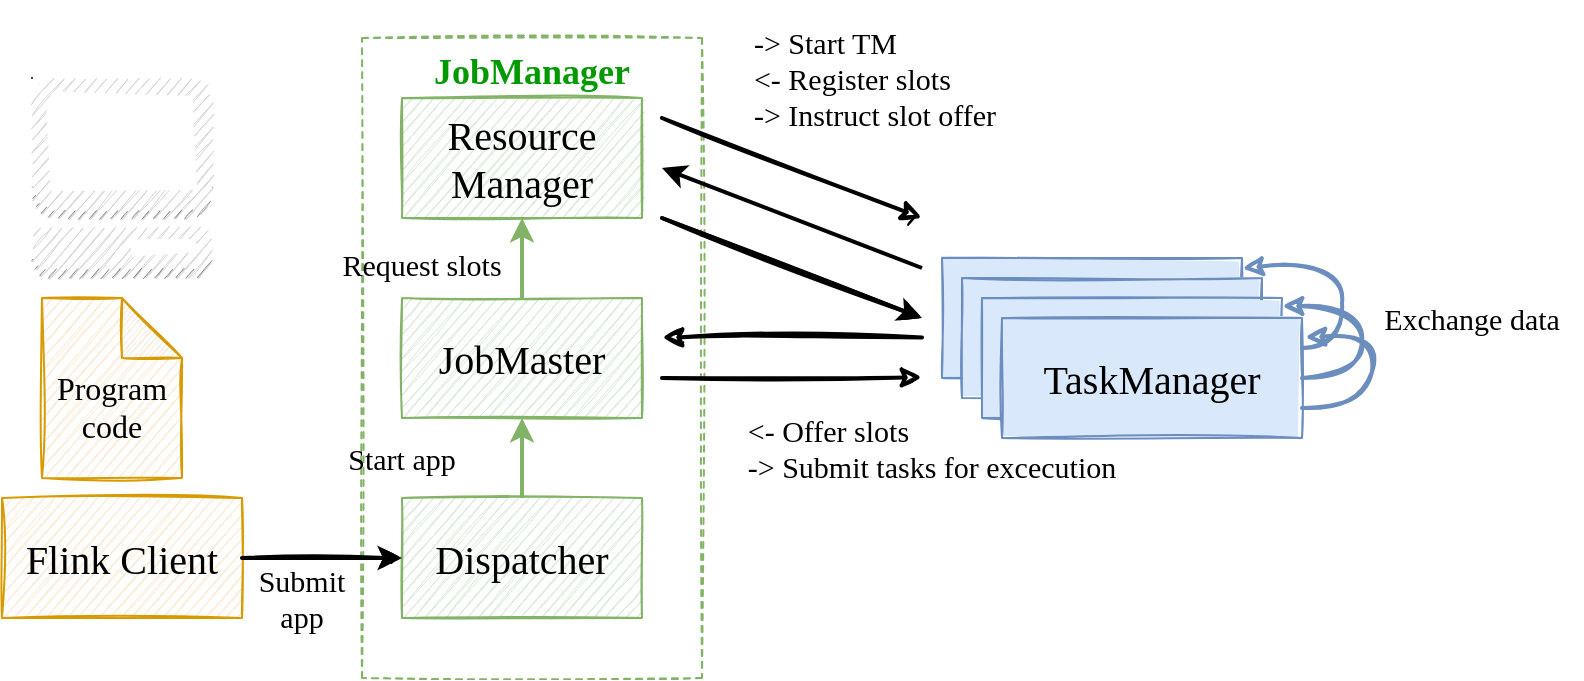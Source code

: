 <mxfile version="13.6.2" type="device"><diagram id="RANUugJUMY45eyxVN-91" name="Page-1"><mxGraphModel dx="1185" dy="685" grid="1" gridSize="10" guides="1" tooltips="1" connect="1" arrows="1" fold="1" page="1" pageScale="1" pageWidth="1600" pageHeight="900" math="0" shadow="0" extFonts="Architects Daughter^https://fonts.googleapis.com/css?family=Architects+Daughter"><root><mxCell id="0"/><mxCell id="1" parent="0"/><mxCell id="gsTigcTK35XXcWJ0GBgT-57" value="&lt;font face=&quot;Architects Daughter&quot; style=&quot;font-size: 18px&quot; color=&quot;#009900&quot;&gt;&lt;b&gt;JobManager&lt;/b&gt;&lt;/font&gt;" style="rounded=0;whiteSpace=wrap;html=1;sketch=1;dashed=1;strokeColor=#82b366;verticalAlign=top;gradientColor=#ffffff;fillColor=none;" vertex="1" parent="1"><mxGeometry x="350" y="190" width="170" height="320" as="geometry"/></mxCell><mxCell id="gsTigcTK35XXcWJ0GBgT-12" style="edgeStyle=none;rounded=0;orthogonalLoop=1;jettySize=auto;html=1;strokeWidth=2;fillColor=#d5e8d4;strokeColor=#82b366;" edge="1" parent="1" source="gsTigcTK35XXcWJ0GBgT-1" target="gsTigcTK35XXcWJ0GBgT-2"><mxGeometry relative="1" as="geometry"/></mxCell><mxCell id="gsTigcTK35XXcWJ0GBgT-1" value="&lt;font style=&quot;font-size: 20px&quot; face=&quot;Architects Daughter&quot;&gt;Dispatcher&lt;/font&gt;" style="rounded=0;whiteSpace=wrap;html=1;sketch=1;fillColor=#d5e8d4;strokeColor=#82b366;" vertex="1" parent="1"><mxGeometry x="370" y="420" width="120" height="60" as="geometry"/></mxCell><mxCell id="gsTigcTK35XXcWJ0GBgT-13" style="edgeStyle=none;rounded=0;orthogonalLoop=1;jettySize=auto;html=1;strokeWidth=2;fillColor=#d5e8d4;strokeColor=#82b366;" edge="1" parent="1" source="gsTigcTK35XXcWJ0GBgT-2" target="gsTigcTK35XXcWJ0GBgT-3"><mxGeometry relative="1" as="geometry"/></mxCell><mxCell id="gsTigcTK35XXcWJ0GBgT-2" value="&lt;font style=&quot;font-size: 20px&quot; face=&quot;Architects Daughter&quot;&gt;JobMaster&lt;/font&gt;" style="rounded=0;whiteSpace=wrap;html=1;sketch=1;fillColor=#d5e8d4;strokeColor=#82b366;" vertex="1" parent="1"><mxGeometry x="370" y="320" width="120" height="60" as="geometry"/></mxCell><mxCell id="gsTigcTK35XXcWJ0GBgT-3" value="&lt;font style=&quot;font-size: 20px&quot; face=&quot;Architects Daughter&quot;&gt;Resource Manager&lt;/font&gt;" style="rounded=0;whiteSpace=wrap;html=1;sketch=1;fillColor=#d5e8d4;strokeColor=#82b366;" vertex="1" parent="1"><mxGeometry x="370" y="220" width="120" height="60" as="geometry"/></mxCell><mxCell id="gsTigcTK35XXcWJ0GBgT-11" style="rounded=0;orthogonalLoop=1;jettySize=auto;html=1;strokeWidth=2;" edge="1" parent="1" source="gsTigcTK35XXcWJ0GBgT-8" target="gsTigcTK35XXcWJ0GBgT-1"><mxGeometry relative="1" as="geometry"/></mxCell><mxCell id="gsTigcTK35XXcWJ0GBgT-8" value="&lt;font face=&quot;Architects Daughter&quot;&gt;&lt;span style=&quot;font-size: 20px&quot;&gt;Flink Client&lt;/span&gt;&lt;/font&gt;" style="rounded=0;whiteSpace=wrap;html=1;sketch=1;fillColor=#ffe6cc;strokeColor=#d79b00;" vertex="1" parent="1"><mxGeometry x="170" y="420" width="120" height="60" as="geometry"/></mxCell><mxCell id="gsTigcTK35XXcWJ0GBgT-10" value="&lt;span style=&quot;font-family: &amp;#34;architects daughter&amp;#34; ; font-size: 16px&quot;&gt;&lt;br&gt;Program&lt;br&gt;code&lt;br&gt;&lt;/span&gt;" style="shape=note;whiteSpace=wrap;html=1;backgroundOutline=1;darkOpacity=0.05;sketch=1;fillColor=#ffe6cc;strokeColor=#d79b00;" vertex="1" parent="1"><mxGeometry x="190" y="320" width="70" height="90" as="geometry"/></mxCell><mxCell id="gsTigcTK35XXcWJ0GBgT-14" style="edgeStyle=none;rounded=0;orthogonalLoop=1;jettySize=auto;html=1;strokeWidth=2;sketch=1;" edge="1" parent="1"><mxGeometry relative="1" as="geometry"><mxPoint x="630" y="280" as="targetPoint"/><mxPoint x="500" y="230" as="sourcePoint"/></mxGeometry></mxCell><mxCell id="gsTigcTK35XXcWJ0GBgT-19" style="edgeStyle=none;rounded=0;orthogonalLoop=1;jettySize=auto;html=1;strokeWidth=2;startArrow=classic;startFill=1;endArrow=none;endFill=0;" edge="1" parent="1"><mxGeometry relative="1" as="geometry"><mxPoint x="630" y="305" as="targetPoint"/><mxPoint x="500" y="255" as="sourcePoint"/></mxGeometry></mxCell><mxCell id="gsTigcTK35XXcWJ0GBgT-20" style="edgeStyle=none;rounded=0;orthogonalLoop=1;jettySize=auto;html=1;strokeWidth=2;" edge="1" parent="1"><mxGeometry relative="1" as="geometry"><mxPoint x="630" y="330" as="targetPoint"/><mxPoint x="500" y="280" as="sourcePoint"/></mxGeometry></mxCell><mxCell id="gsTigcTK35XXcWJ0GBgT-4" value="&lt;font style=&quot;font-size: 20px&quot; face=&quot;Architects Daughter&quot;&gt;TaskManager&lt;/font&gt;" style="rounded=0;whiteSpace=wrap;html=1;sketch=1;fillColor=#dae8fc;strokeColor=#6c8ebf;fillStyle=solid;" vertex="1" parent="1"><mxGeometry x="640" y="300" width="150" height="60" as="geometry"/></mxCell><mxCell id="gsTigcTK35XXcWJ0GBgT-5" value="&lt;font style=&quot;font-size: 20px&quot; face=&quot;Architects Daughter&quot;&gt;TaskManager&lt;/font&gt;" style="rounded=0;whiteSpace=wrap;html=1;sketch=1;fillColor=#dae8fc;strokeColor=#6c8ebf;fillStyle=solid;" vertex="1" parent="1"><mxGeometry x="650" y="310" width="150" height="60" as="geometry"/></mxCell><mxCell id="gsTigcTK35XXcWJ0GBgT-6" value="&lt;font style=&quot;font-size: 20px&quot; face=&quot;Architects Daughter&quot;&gt;TaskManager&lt;/font&gt;" style="rounded=0;whiteSpace=wrap;html=1;sketch=1;fillColor=#dae8fc;strokeColor=#6c8ebf;fillStyle=solid;" vertex="1" parent="1"><mxGeometry x="660" y="320" width="150" height="60" as="geometry"/></mxCell><mxCell id="gsTigcTK35XXcWJ0GBgT-7" value="&lt;font style=&quot;font-size: 20px&quot; face=&quot;Architects Daughter&quot;&gt;TaskManager&lt;/font&gt;" style="rounded=0;whiteSpace=wrap;html=1;sketch=1;fillColor=#dae8fc;strokeColor=#6c8ebf;fillStyle=solid;" vertex="1" parent="1"><mxGeometry x="670" y="330" width="150" height="60" as="geometry"/></mxCell><mxCell id="gsTigcTK35XXcWJ0GBgT-53" value="" style="curved=1;endArrow=classic;html=1;strokeWidth=2;exitX=1;exitY=0.75;exitDx=0;exitDy=0;entryX=1.01;entryY=0.158;entryDx=0;entryDy=0;entryPerimeter=0;fillColor=#dae8fc;strokeColor=#6c8ebf;sketch=1;" edge="1" parent="1" source="gsTigcTK35XXcWJ0GBgT-7" target="gsTigcTK35XXcWJ0GBgT-7"><mxGeometry width="50" height="50" relative="1" as="geometry"><mxPoint x="940" y="440" as="sourcePoint"/><mxPoint x="990" y="390" as="targetPoint"/><Array as="points"><mxPoint x="850" y="375"/><mxPoint x="860" y="339"/></Array></mxGeometry></mxCell><mxCell id="gsTigcTK35XXcWJ0GBgT-54" value="" style="curved=1;endArrow=classic;html=1;strokeWidth=2;exitX=1;exitY=0.75;exitDx=0;exitDy=0;fillColor=#dae8fc;strokeColor=#6c8ebf;sketch=1;" edge="1" parent="1"><mxGeometry width="50" height="50" relative="1" as="geometry"><mxPoint x="820" y="360" as="sourcePoint"/><mxPoint x="810" y="324" as="targetPoint"/><Array as="points"><mxPoint x="850" y="360"/><mxPoint x="850" y="324"/></Array></mxGeometry></mxCell><mxCell id="gsTigcTK35XXcWJ0GBgT-55" value="" style="curved=1;endArrow=classic;html=1;strokeWidth=2;entryX=1.001;entryY=0.087;entryDx=0;entryDy=0;entryPerimeter=0;exitX=1;exitY=0.25;exitDx=0;exitDy=0;fillColor=#dae8fc;strokeColor=#6c8ebf;sketch=1;" edge="1" parent="1" source="gsTigcTK35XXcWJ0GBgT-7" target="gsTigcTK35XXcWJ0GBgT-4"><mxGeometry width="50" height="50" relative="1" as="geometry"><mxPoint x="820" y="336" as="sourcePoint"/><mxPoint x="811.5" y="300.48" as="targetPoint"/><Array as="points"><mxPoint x="840" y="345"/><mxPoint x="840" y="300"/></Array></mxGeometry></mxCell><mxCell id="gsTigcTK35XXcWJ0GBgT-59" value="" style="outlineConnect=0;dashed=0;verticalLabelPosition=bottom;verticalAlign=top;align=center;html=1;shape=mxgraph.aws3.management_console;fillColor=#D2D3D3;gradientColor=none;sketch=1;" vertex="1" parent="1"><mxGeometry x="185" y="210" width="90" height="100" as="geometry"/></mxCell><mxCell id="gsTigcTK35XXcWJ0GBgT-60" style="rounded=0;orthogonalLoop=1;jettySize=auto;html=1;strokeWidth=2;sketch=1;" edge="1" parent="1"><mxGeometry relative="1" as="geometry"><mxPoint x="290" y="450" as="sourcePoint"/><mxPoint x="370" y="450" as="targetPoint"/></mxGeometry></mxCell><mxCell id="gsTigcTK35XXcWJ0GBgT-61" style="edgeStyle=none;rounded=0;orthogonalLoop=1;jettySize=auto;html=1;strokeWidth=2;endArrow=none;endFill=0;startArrow=classic;startFill=1;sketch=1;" edge="1" parent="1"><mxGeometry relative="1" as="geometry"><mxPoint x="630" y="339.71" as="targetPoint"/><mxPoint x="500" y="339.71" as="sourcePoint"/></mxGeometry></mxCell><mxCell id="gsTigcTK35XXcWJ0GBgT-62" style="edgeStyle=none;rounded=0;orthogonalLoop=1;jettySize=auto;html=1;strokeWidth=2;endArrow=classic;endFill=1;startArrow=none;startFill=0;targetPerimeterSpacing=0;sketch=1;" edge="1" parent="1"><mxGeometry relative="1" as="geometry"><mxPoint x="630" y="359.71" as="targetPoint"/><mxPoint x="500" y="359.95" as="sourcePoint"/></mxGeometry></mxCell><mxCell id="gsTigcTK35XXcWJ0GBgT-63" style="edgeStyle=none;rounded=0;orthogonalLoop=1;jettySize=auto;html=1;strokeWidth=2;sketch=1;" edge="1" parent="1"><mxGeometry relative="1" as="geometry"><mxPoint x="630" y="330" as="targetPoint"/><mxPoint x="500" y="280" as="sourcePoint"/></mxGeometry></mxCell><mxCell id="gsTigcTK35XXcWJ0GBgT-64" value="&lt;span style=&quot;font-family: &amp;#34;architects daughter&amp;#34; ; font-size: 15px&quot;&gt;Submit app&lt;/span&gt;" style="text;html=1;strokeColor=none;fillColor=none;align=center;verticalAlign=middle;whiteSpace=wrap;rounded=0;dashed=1;sketch=1;" vertex="1" parent="1"><mxGeometry x="300" y="460" width="40" height="20" as="geometry"/></mxCell><mxCell id="gsTigcTK35XXcWJ0GBgT-66" value="&lt;span style=&quot;font-family: &amp;#34;architects daughter&amp;#34; ; font-size: 15px&quot;&gt;Start app&lt;/span&gt;" style="text;html=1;strokeColor=none;fillColor=none;align=center;verticalAlign=middle;whiteSpace=wrap;rounded=0;dashed=1;sketch=1;" vertex="1" parent="1"><mxGeometry x="320" y="390" width="100" height="20" as="geometry"/></mxCell><mxCell id="gsTigcTK35XXcWJ0GBgT-67" value="&lt;span style=&quot;font-family: &amp;#34;architects daughter&amp;#34; ; font-size: 15px&quot;&gt;Request slots&lt;/span&gt;" style="text;html=1;strokeColor=none;fillColor=none;align=center;verticalAlign=middle;whiteSpace=wrap;rounded=0;dashed=1;sketch=1;" vertex="1" parent="1"><mxGeometry x="330" y="293" width="100" height="20" as="geometry"/></mxCell><mxCell id="gsTigcTK35XXcWJ0GBgT-68" value="&lt;p style=&quot;line-height: 40%&quot;&gt;&lt;/p&gt;&lt;div style=&quot;text-align: left&quot;&gt;&lt;span style=&quot;font-family: &amp;#34;architects daughter&amp;#34; ; font-size: 15px&quot;&gt;-&amp;gt; Start TM&lt;/span&gt;&lt;/div&gt;&lt;span style=&quot;font-family: &amp;#34;architects daughter&amp;#34; ; font-size: 15px&quot;&gt;&lt;div style=&quot;text-align: left&quot;&gt;&lt;span&gt;&amp;lt;- Register slots&lt;/span&gt;&lt;/div&gt;&lt;div style=&quot;text-align: left&quot;&gt;&lt;span style=&quot;line-height: 100%&quot;&gt;-&amp;gt; Instruct slot offer&lt;/span&gt;&lt;/div&gt;&lt;/span&gt;&lt;p&gt;&lt;/p&gt;" style="text;html=1;strokeColor=none;fillColor=none;align=center;verticalAlign=middle;whiteSpace=wrap;rounded=0;dashed=1;sketch=1;" vertex="1" parent="1"><mxGeometry x="523" y="180" width="167" height="60" as="geometry"/></mxCell><mxCell id="gsTigcTK35XXcWJ0GBgT-69" value="&lt;div style=&quot;text-align: left&quot;&gt;&lt;font face=&quot;architects daughter&quot;&gt;&lt;span style=&quot;font-size: 15px&quot;&gt;&amp;lt;- Offer slots&lt;/span&gt;&lt;/font&gt;&lt;/div&gt;&lt;div style=&quot;text-align: left&quot;&gt;&lt;font face=&quot;architects daughter&quot;&gt;&lt;span style=&quot;font-size: 15px&quot;&gt;-&amp;gt; Submit tasks for excecution&lt;/span&gt;&lt;/font&gt;&lt;/div&gt;" style="text;html=1;strokeColor=none;fillColor=none;align=center;verticalAlign=middle;whiteSpace=wrap;rounded=0;dashed=1;sketch=1;spacing=2;" vertex="1" parent="1"><mxGeometry x="520" y="380" width="230" height="30" as="geometry"/></mxCell><mxCell id="gsTigcTK35XXcWJ0GBgT-70" value="&lt;p style=&quot;line-height: 40%&quot;&gt;&lt;/p&gt;&lt;div style=&quot;text-align: left&quot;&gt;&lt;font face=&quot;architects daughter&quot;&gt;&lt;span style=&quot;font-size: 15px&quot;&gt;Exchange data&lt;/span&gt;&lt;/font&gt;&lt;/div&gt;&lt;p&gt;&lt;/p&gt;" style="text;html=1;strokeColor=none;fillColor=none;align=center;verticalAlign=middle;whiteSpace=wrap;rounded=0;dashed=1;sketch=1;" vertex="1" parent="1"><mxGeometry x="850" y="321.5" width="110" height="17" as="geometry"/></mxCell></root></mxGraphModel></diagram></mxfile>
